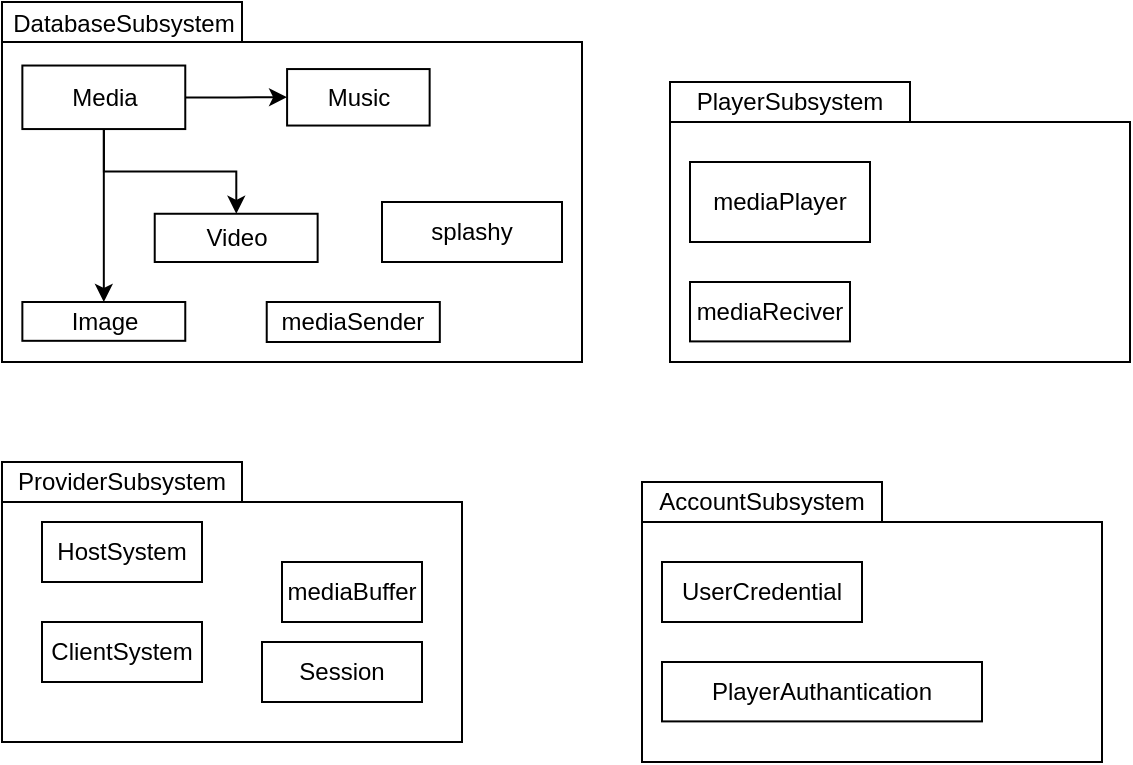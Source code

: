 <mxfile version="14.1.9" type="github">
  <diagram id="C5RBs43oDa-KdzZeNtuy" name="Page-1">
    <mxGraphModel dx="723" dy="764" grid="1" gridSize="10" guides="1" tooltips="1" connect="1" arrows="1" fold="1" page="1" pageScale="1" pageWidth="827" pageHeight="1169" math="0" shadow="0">
      <root>
        <mxCell id="WIyWlLk6GJQsqaUBKTNV-0" />
        <mxCell id="WIyWlLk6GJQsqaUBKTNV-1" parent="WIyWlLk6GJQsqaUBKTNV-0" />
        <mxCell id="Aa-0FZ0MJbsboTJLNCAE-5" value="" style="group" vertex="1" connectable="0" parent="WIyWlLk6GJQsqaUBKTNV-1">
          <mxGeometry x="80" y="380" width="230" height="140" as="geometry" />
        </mxCell>
        <mxCell id="Aa-0FZ0MJbsboTJLNCAE-3" value="" style="shape=folder;fontStyle=1;spacingTop=10;tabWidth=120;tabHeight=20;tabPosition=left;html=1;" vertex="1" parent="Aa-0FZ0MJbsboTJLNCAE-5">
          <mxGeometry width="230" height="140" as="geometry" />
        </mxCell>
        <mxCell id="Aa-0FZ0MJbsboTJLNCAE-4" value="ProviderSubsystem" style="text;html=1;strokeColor=none;fillColor=none;align=center;verticalAlign=middle;whiteSpace=wrap;rounded=0;" vertex="1" parent="Aa-0FZ0MJbsboTJLNCAE-5">
          <mxGeometry width="120" height="20" as="geometry" />
        </mxCell>
        <mxCell id="Aa-0FZ0MJbsboTJLNCAE-20" value="mediaBuffer" style="rounded=0;whiteSpace=wrap;html=1;" vertex="1" parent="Aa-0FZ0MJbsboTJLNCAE-5">
          <mxGeometry x="140" y="50" width="70" height="30" as="geometry" />
        </mxCell>
        <mxCell id="Aa-0FZ0MJbsboTJLNCAE-32" value="HostSystem" style="rounded=0;whiteSpace=wrap;html=1;" vertex="1" parent="Aa-0FZ0MJbsboTJLNCAE-5">
          <mxGeometry x="20" y="30" width="80" height="30" as="geometry" />
        </mxCell>
        <mxCell id="Aa-0FZ0MJbsboTJLNCAE-33" value="ClientSystem" style="rounded=0;whiteSpace=wrap;html=1;" vertex="1" parent="Aa-0FZ0MJbsboTJLNCAE-5">
          <mxGeometry x="20" y="80" width="80" height="30" as="geometry" />
        </mxCell>
        <mxCell id="Aa-0FZ0MJbsboTJLNCAE-40" value="Session" style="rounded=0;whiteSpace=wrap;html=1;" vertex="1" parent="Aa-0FZ0MJbsboTJLNCAE-5">
          <mxGeometry x="130" y="90" width="80" height="30" as="geometry" />
        </mxCell>
        <mxCell id="Aa-0FZ0MJbsboTJLNCAE-6" value="" style="group" vertex="1" connectable="0" parent="WIyWlLk6GJQsqaUBKTNV-1">
          <mxGeometry x="80" y="150" width="290" height="180" as="geometry" />
        </mxCell>
        <mxCell id="Aa-0FZ0MJbsboTJLNCAE-1" value="" style="shape=folder;fontStyle=1;spacingTop=10;tabWidth=120;tabHeight=20;tabPosition=left;html=1;" vertex="1" parent="Aa-0FZ0MJbsboTJLNCAE-6">
          <mxGeometry width="290" height="180" as="geometry" />
        </mxCell>
        <mxCell id="Aa-0FZ0MJbsboTJLNCAE-2" value="DatabaseSubsystem" style="text;html=1;strokeColor=none;fillColor=none;align=center;verticalAlign=middle;whiteSpace=wrap;rounded=0;" vertex="1" parent="Aa-0FZ0MJbsboTJLNCAE-6">
          <mxGeometry width="122.182" height="21.176" as="geometry" />
        </mxCell>
        <mxCell id="Aa-0FZ0MJbsboTJLNCAE-15" value="" style="edgeStyle=orthogonalEdgeStyle;rounded=0;orthogonalLoop=1;jettySize=auto;html=1;" edge="1" parent="Aa-0FZ0MJbsboTJLNCAE-6" source="Aa-0FZ0MJbsboTJLNCAE-13" target="Aa-0FZ0MJbsboTJLNCAE-14">
          <mxGeometry relative="1" as="geometry" />
        </mxCell>
        <mxCell id="Aa-0FZ0MJbsboTJLNCAE-17" value="" style="edgeStyle=orthogonalEdgeStyle;rounded=0;orthogonalLoop=1;jettySize=auto;html=1;" edge="1" parent="Aa-0FZ0MJbsboTJLNCAE-6" source="Aa-0FZ0MJbsboTJLNCAE-13" target="Aa-0FZ0MJbsboTJLNCAE-16">
          <mxGeometry relative="1" as="geometry" />
        </mxCell>
        <mxCell id="Aa-0FZ0MJbsboTJLNCAE-19" value="" style="edgeStyle=orthogonalEdgeStyle;rounded=0;orthogonalLoop=1;jettySize=auto;html=1;" edge="1" parent="Aa-0FZ0MJbsboTJLNCAE-6" source="Aa-0FZ0MJbsboTJLNCAE-13" target="Aa-0FZ0MJbsboTJLNCAE-18">
          <mxGeometry relative="1" as="geometry" />
        </mxCell>
        <mxCell id="Aa-0FZ0MJbsboTJLNCAE-13" value="Media" style="html=1;" vertex="1" parent="Aa-0FZ0MJbsboTJLNCAE-6">
          <mxGeometry x="10.182" y="31.765" width="81.455" height="31.765" as="geometry" />
        </mxCell>
        <mxCell id="Aa-0FZ0MJbsboTJLNCAE-14" value="Image" style="html=1;" vertex="1" parent="Aa-0FZ0MJbsboTJLNCAE-6">
          <mxGeometry x="10.182" y="150" width="81.455" height="19.41" as="geometry" />
        </mxCell>
        <mxCell id="Aa-0FZ0MJbsboTJLNCAE-16" value="Music" style="html=1;" vertex="1" parent="Aa-0FZ0MJbsboTJLNCAE-6">
          <mxGeometry x="142.545" y="33.53" width="71.273" height="28.24" as="geometry" />
        </mxCell>
        <mxCell id="Aa-0FZ0MJbsboTJLNCAE-18" value="Video" style="html=1;" vertex="1" parent="Aa-0FZ0MJbsboTJLNCAE-6">
          <mxGeometry x="76.364" y="105.88" width="81.455" height="24.12" as="geometry" />
        </mxCell>
        <mxCell id="Aa-0FZ0MJbsboTJLNCAE-22" value="mediaSender" style="rounded=0;whiteSpace=wrap;html=1;" vertex="1" parent="Aa-0FZ0MJbsboTJLNCAE-6">
          <mxGeometry x="132.364" y="150" width="86.545" height="20" as="geometry" />
        </mxCell>
        <mxCell id="Aa-0FZ0MJbsboTJLNCAE-39" value="splashy" style="rounded=0;whiteSpace=wrap;html=1;" vertex="1" parent="Aa-0FZ0MJbsboTJLNCAE-6">
          <mxGeometry x="190" y="100" width="90" height="30" as="geometry" />
        </mxCell>
        <mxCell id="Aa-0FZ0MJbsboTJLNCAE-9" value="" style="group" vertex="1" connectable="0" parent="WIyWlLk6GJQsqaUBKTNV-1">
          <mxGeometry x="414" y="190" width="230" height="140" as="geometry" />
        </mxCell>
        <mxCell id="Aa-0FZ0MJbsboTJLNCAE-10" value="" style="shape=folder;fontStyle=1;spacingTop=10;tabWidth=120;tabHeight=20;tabPosition=left;html=1;" vertex="1" parent="Aa-0FZ0MJbsboTJLNCAE-9">
          <mxGeometry width="230" height="140" as="geometry" />
        </mxCell>
        <mxCell id="Aa-0FZ0MJbsboTJLNCAE-11" value="PlayerSubsystem" style="text;html=1;strokeColor=none;fillColor=none;align=center;verticalAlign=middle;whiteSpace=wrap;rounded=0;" vertex="1" parent="Aa-0FZ0MJbsboTJLNCAE-9">
          <mxGeometry width="120" height="20" as="geometry" />
        </mxCell>
        <mxCell id="Aa-0FZ0MJbsboTJLNCAE-21" value="mediaReciver" style="rounded=0;whiteSpace=wrap;html=1;" vertex="1" parent="Aa-0FZ0MJbsboTJLNCAE-9">
          <mxGeometry x="10" y="100" width="80" height="29.7" as="geometry" />
        </mxCell>
        <mxCell id="Aa-0FZ0MJbsboTJLNCAE-23" value="mediaPlayer" style="rounded=0;whiteSpace=wrap;html=1;" vertex="1" parent="Aa-0FZ0MJbsboTJLNCAE-9">
          <mxGeometry x="10" y="40" width="90" height="40" as="geometry" />
        </mxCell>
        <mxCell id="Aa-0FZ0MJbsboTJLNCAE-34" value="" style="group" vertex="1" connectable="0" parent="WIyWlLk6GJQsqaUBKTNV-1">
          <mxGeometry x="400" y="390" width="230" height="140" as="geometry" />
        </mxCell>
        <mxCell id="Aa-0FZ0MJbsboTJLNCAE-35" value="" style="shape=folder;fontStyle=1;spacingTop=10;tabWidth=120;tabHeight=20;tabPosition=left;html=1;" vertex="1" parent="Aa-0FZ0MJbsboTJLNCAE-34">
          <mxGeometry width="230" height="140" as="geometry" />
        </mxCell>
        <mxCell id="Aa-0FZ0MJbsboTJLNCAE-36" value="AccountSubsystem" style="text;html=1;strokeColor=none;fillColor=none;align=center;verticalAlign=middle;whiteSpace=wrap;rounded=0;" vertex="1" parent="Aa-0FZ0MJbsboTJLNCAE-34">
          <mxGeometry width="120" height="20" as="geometry" />
        </mxCell>
        <mxCell id="Aa-0FZ0MJbsboTJLNCAE-37" value="PlayerAuthantication" style="rounded=0;whiteSpace=wrap;html=1;" vertex="1" parent="Aa-0FZ0MJbsboTJLNCAE-34">
          <mxGeometry x="10" y="90" width="160" height="29.7" as="geometry" />
        </mxCell>
        <mxCell id="Aa-0FZ0MJbsboTJLNCAE-38" value="UserCredential" style="rounded=0;whiteSpace=wrap;html=1;" vertex="1" parent="Aa-0FZ0MJbsboTJLNCAE-34">
          <mxGeometry x="10" y="40" width="100" height="30" as="geometry" />
        </mxCell>
      </root>
    </mxGraphModel>
  </diagram>
</mxfile>
